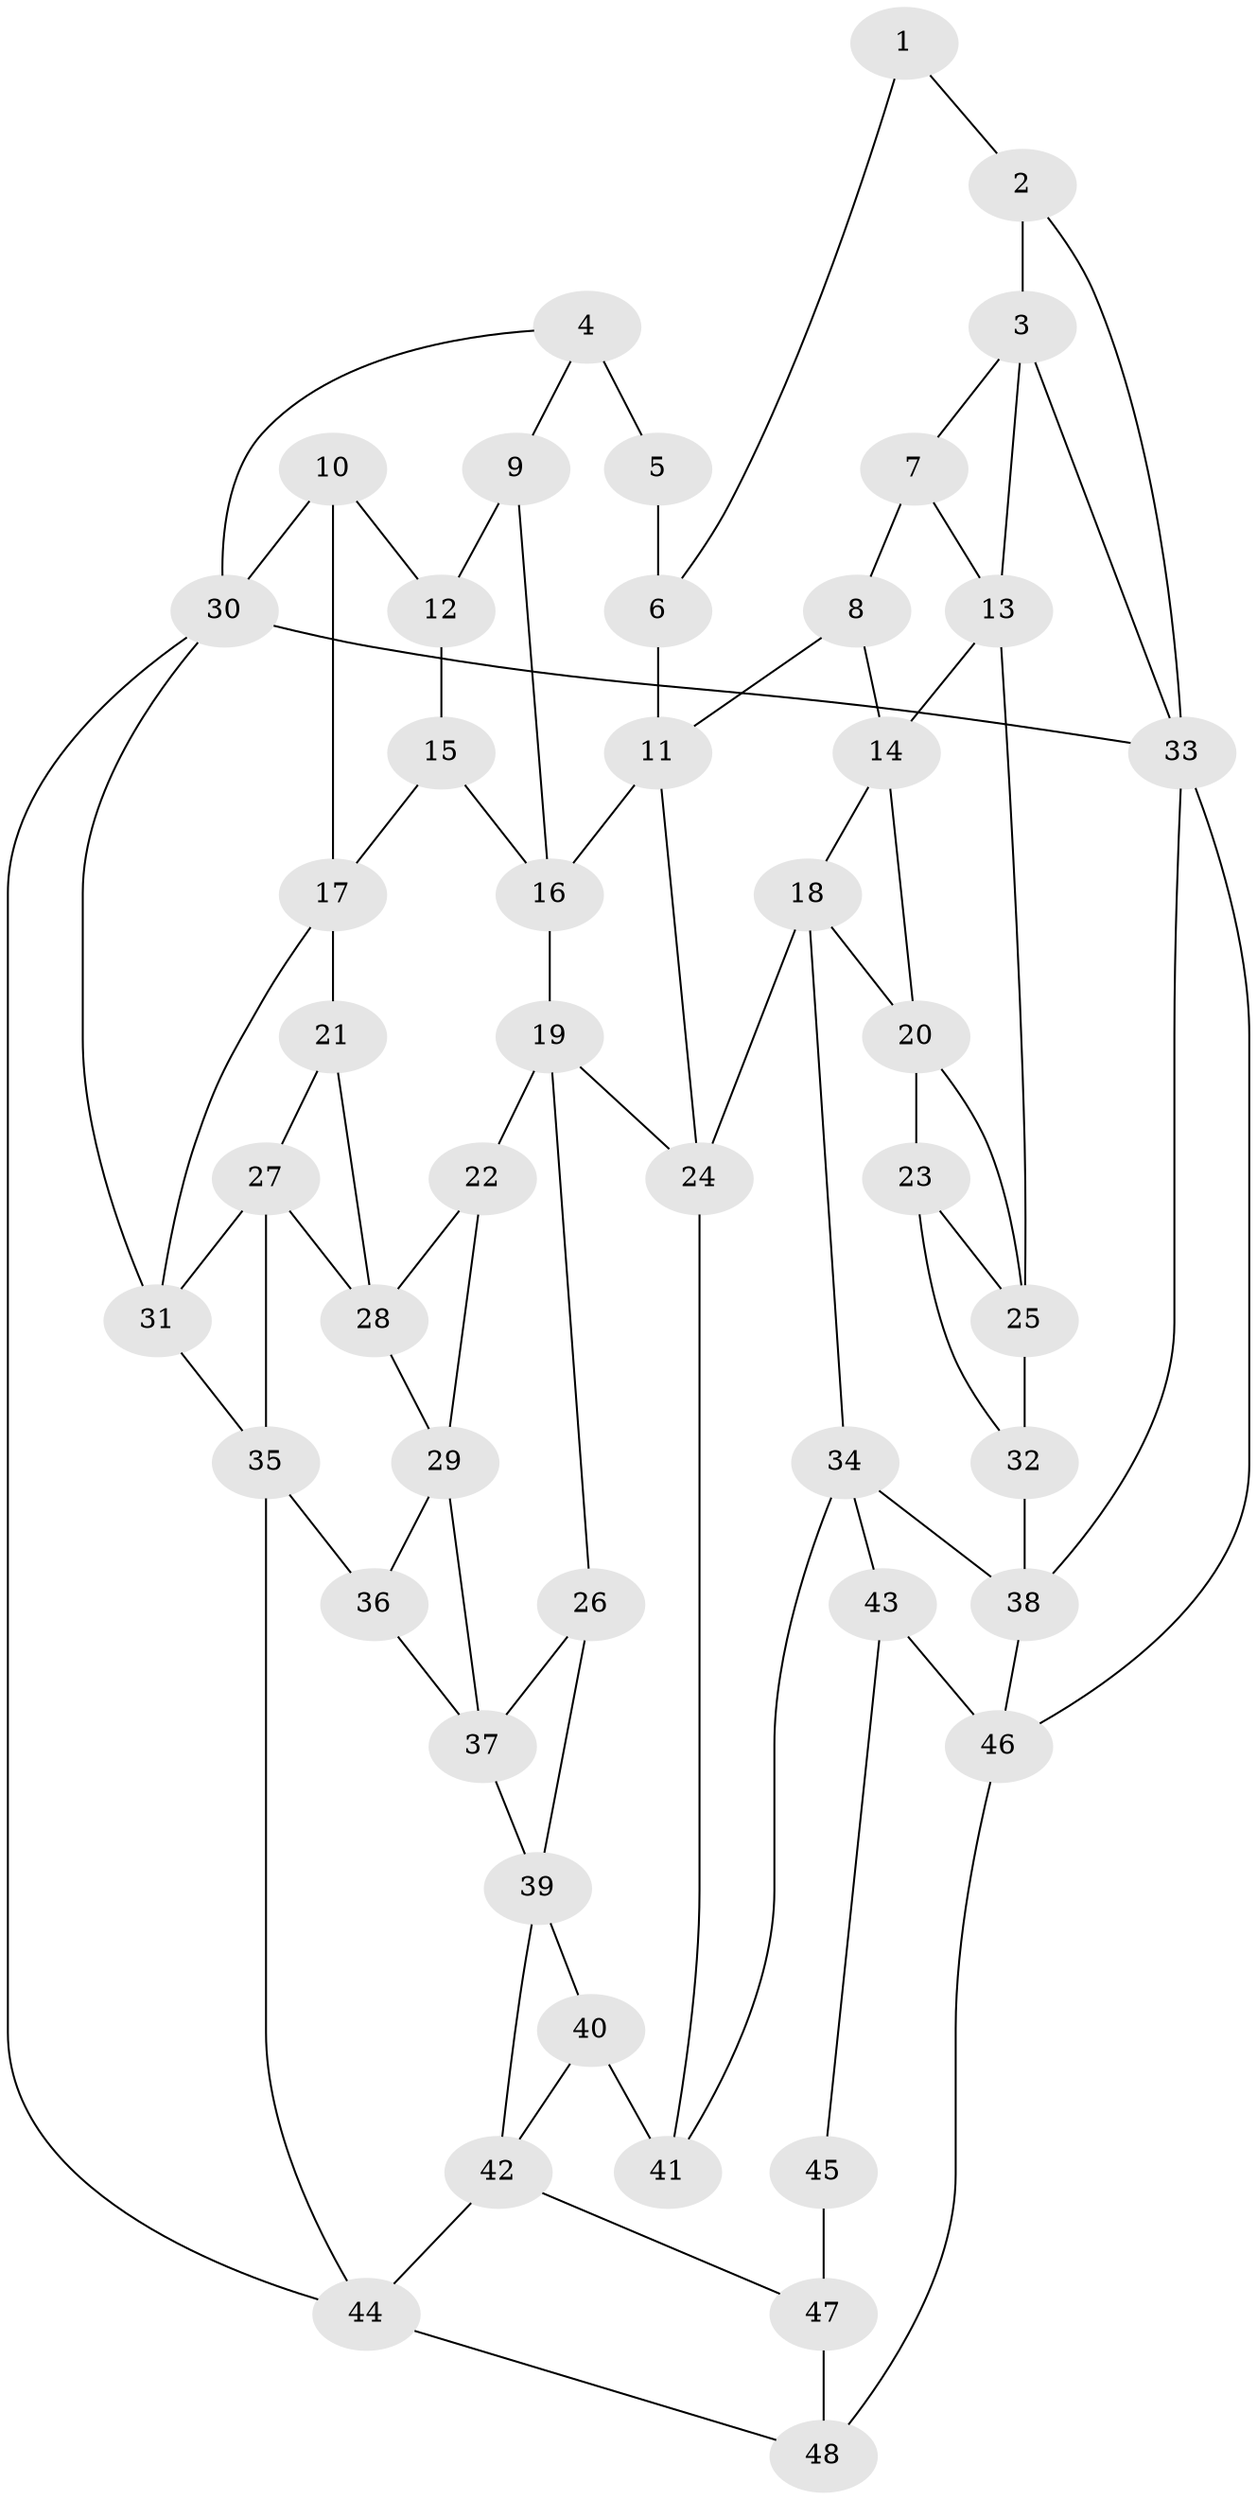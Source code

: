 // original degree distribution, {3: 0.052083333333333336, 6: 0.25, 5: 0.4895833333333333, 4: 0.20833333333333334}
// Generated by graph-tools (version 1.1) at 2025/38/03/04/25 23:38:30]
// undirected, 48 vertices, 84 edges
graph export_dot {
  node [color=gray90,style=filled];
  1;
  2;
  3;
  4;
  5;
  6;
  7;
  8;
  9;
  10;
  11;
  12;
  13;
  14;
  15;
  16;
  17;
  18;
  19;
  20;
  21;
  22;
  23;
  24;
  25;
  26;
  27;
  28;
  29;
  30;
  31;
  32;
  33;
  34;
  35;
  36;
  37;
  38;
  39;
  40;
  41;
  42;
  43;
  44;
  45;
  46;
  47;
  48;
  1 -- 2 [weight=1.0];
  1 -- 6 [weight=1.0];
  2 -- 3 [weight=1.0];
  2 -- 33 [weight=1.0];
  3 -- 7 [weight=1.0];
  3 -- 13 [weight=1.0];
  3 -- 33 [weight=1.0];
  4 -- 5 [weight=2.0];
  4 -- 9 [weight=1.0];
  4 -- 30 [weight=1.0];
  5 -- 6 [weight=2.0];
  6 -- 11 [weight=1.0];
  7 -- 8 [weight=1.0];
  7 -- 13 [weight=1.0];
  8 -- 11 [weight=1.0];
  8 -- 14 [weight=1.0];
  9 -- 12 [weight=1.0];
  9 -- 16 [weight=1.0];
  10 -- 12 [weight=1.0];
  10 -- 17 [weight=1.0];
  10 -- 30 [weight=1.0];
  11 -- 16 [weight=1.0];
  11 -- 24 [weight=1.0];
  12 -- 15 [weight=1.0];
  13 -- 14 [weight=1.0];
  13 -- 25 [weight=1.0];
  14 -- 18 [weight=1.0];
  14 -- 20 [weight=1.0];
  15 -- 16 [weight=1.0];
  15 -- 17 [weight=1.0];
  16 -- 19 [weight=1.0];
  17 -- 21 [weight=1.0];
  17 -- 31 [weight=1.0];
  18 -- 20 [weight=1.0];
  18 -- 24 [weight=1.0];
  18 -- 34 [weight=1.0];
  19 -- 22 [weight=1.0];
  19 -- 24 [weight=1.0];
  19 -- 26 [weight=1.0];
  20 -- 23 [weight=1.0];
  20 -- 25 [weight=1.0];
  21 -- 27 [weight=1.0];
  21 -- 28 [weight=1.0];
  22 -- 28 [weight=1.0];
  22 -- 29 [weight=1.0];
  23 -- 25 [weight=1.0];
  23 -- 32 [weight=1.0];
  24 -- 41 [weight=1.0];
  25 -- 32 [weight=1.0];
  26 -- 37 [weight=1.0];
  26 -- 39 [weight=1.0];
  27 -- 28 [weight=1.0];
  27 -- 31 [weight=1.0];
  27 -- 35 [weight=1.0];
  28 -- 29 [weight=1.0];
  29 -- 36 [weight=1.0];
  29 -- 37 [weight=1.0];
  30 -- 31 [weight=1.0];
  30 -- 33 [weight=2.0];
  30 -- 44 [weight=1.0];
  31 -- 35 [weight=1.0];
  32 -- 38 [weight=2.0];
  33 -- 38 [weight=1.0];
  33 -- 46 [weight=1.0];
  34 -- 38 [weight=1.0];
  34 -- 41 [weight=1.0];
  34 -- 43 [weight=1.0];
  35 -- 36 [weight=1.0];
  35 -- 44 [weight=1.0];
  36 -- 37 [weight=1.0];
  37 -- 39 [weight=1.0];
  38 -- 46 [weight=1.0];
  39 -- 40 [weight=1.0];
  39 -- 42 [weight=1.0];
  40 -- 41 [weight=2.0];
  40 -- 42 [weight=1.0];
  42 -- 44 [weight=1.0];
  42 -- 47 [weight=1.0];
  43 -- 45 [weight=1.0];
  43 -- 46 [weight=1.0];
  44 -- 48 [weight=1.0];
  45 -- 47 [weight=2.0];
  46 -- 48 [weight=1.0];
  47 -- 48 [weight=1.0];
}
